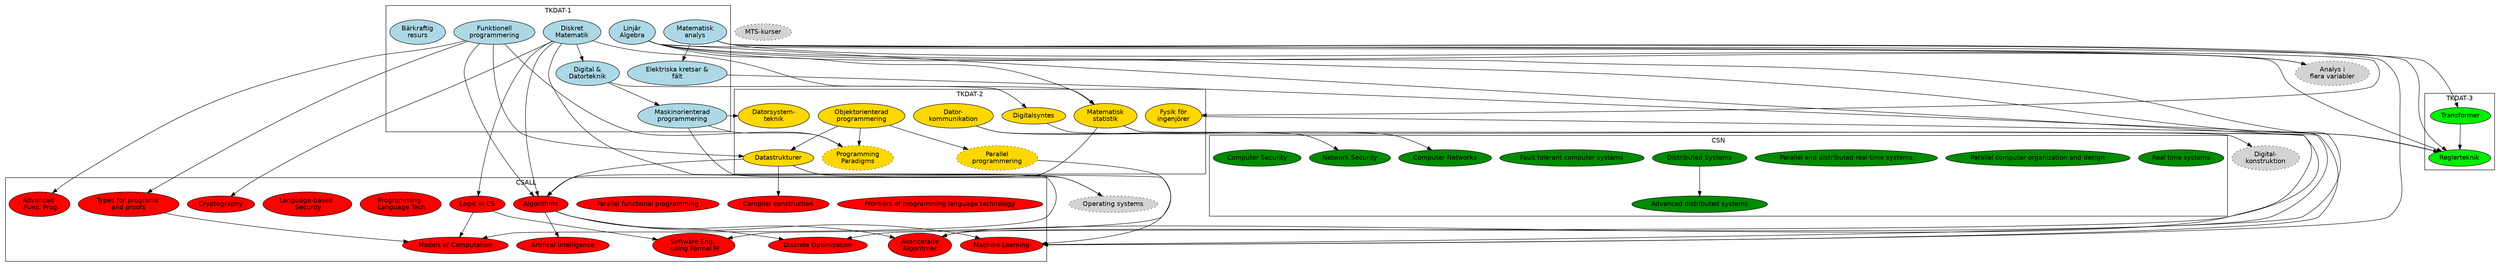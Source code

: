 digraph G
{
	//nodesep=1
	splines=true
	overlap=prism
	node [fontname="DejaVuSans"]
	fontname="DejaVuSans"

	node [style="solid,filled"]



	subgraph cluster_TKDAT1 {
                label = "TKDAT-1"
		rank = same
		node [fillcolor="lightblue"]
		haskell [label = "Funktionell\nprogrammering"]
		diskmat [label = "Diskret\nMatematik"]
		linalg [label = "Linjär\nAlgebra"]
		digodat [label = "Digital &\nDatorteknik"]
		analys [label = "Matematisk\nanalys"]
		mop [label = "Maskinorienterad\nprogrammering"]
		el [label = "Elektriska kretsar &\nfält"]
		barsaft [label = "Bärkraftig\nresurs"]
	}

	diskmat -> digodat
	digodat -> mop
	analys -> el

	subgraph cluster_TKDAT2 {
                label = "TKDAT-2"
		rank = same
		node [fillcolor="gold1"]
		matstat [label = "Matematisk\nstatistik"]
		oop [label = "Objektorienterad\nprogrammering"]
		fysik [label = "Fysik för\ningenjörer"]
		dstrukt [label = "Datastrukturer"]
		syntes [label = "Digitalsyntes"]
		subgraph {
			node [style="dotted, filled"]
			pp [label = "Programming\nParadigms"]
			concurrent [label = "Parallel\nprogrammering"]
		}
		dst [ label = "Datorsystem-\nteknik"]
		datakom [label = "Dator-\nkommunikation"]
	}
	haskell -> pp
	haskell -> dstrukt
	oop -> dstrukt
	oop -> concurrent
	oop -> pp
	mop -> pp
	digodat -> syntes
	mop -> dst
	analys -> fysik
	linalg -> matstat
	diskmat -> matstat

	subgraph cluster_TKDAT3 {
		label = "TKDAT-3"
		rank = same
		node [fillcolor = "green2"]
		tss [label = "Transformer"]
		regler [label = "Reglerteknik"]
	}
	tss -> regler
	analys -> tss
	analys -> regler
	fysik -> regler
	el -> regler
	linalg -> regler

	subgraph cluster_CSALL {
                label = "CSALL"
		rank = same
		node [style ="filled", fillcolor="red"]
		frontProgramming [label="Frontiers of programming language technology"]
		compilerConst [label="Compiler construction"]
		paraFunc [label="Parallel functional programming"]
		advAlg [label = "Avancerade\nAlgoritmer"]
		advFunc [label = "Advanced \n Func. Prog"]
		logik [label = "Logic in CS"]
		prolang [label = "Programming \n Language Tech"]
		ml [label = "Machine Learning"]
		softEng [label ="Software Eng. \n using Formal M"]
		discopt [label = "Discrete Optimization"]
		ai [label ="Artifical Intelligence"]
		models [label ="Models of Computation"]
		langsecurity [label ="Language-based \n Security"]
		types [label = "Types for programs \n and proofs "]
		algoritmer [label ="Algorithms"]
		crypto [label = "Cryptography"]
	}
	diskmat -> models
	logik -> models
	diskmat -> crypto
	haskell -> types
	types -> models
	algoritmer -> discopt
	linalg -> discopt
	concurrent -> softEng
	logik -> softEng
	diskmat -> logik
	matstat -> advAlg
	linalg -> advAlg
	algoritmer -> advAlg
	algoritmer -> ml
	analys -> ml
	matstat -> ml
	linalg -> ml
	haskell -> advFunc
	dstrukt -> ml
	algoritmer -> ai
	dstrukt -> compilerConst

	subgraph cluster_CSN {
		label="CSN"
		rank = same
		node [style="filled",fillcolor="green4"]
		rts [label="Real time systems"]
		parallelOrganization [label="Parallel computer organization and design"]
		parallelRTS [label="Parallel and distributed real-time systems"]
		distSys [label="Distributed Systems"]
		advDistSys [label="Advanced distributed systems"]
		ftcs [label="Fault tolerant computer systems"]
		computerNetworks [label="Computer Networks"]
		networkSecurity [label="Network Security"]
		computerSecurity [label="Computer Security"]
	}

	distSys -> advDistSys
	datakom -> networkSecurity
	datakom -> computerNetworks



   //Valbara
	subgraph {
		node [style="dotted, filled"]
		flervar [label = "Analys i\nflera variabler"]
		digkonstr [label = "Digital-\nkonstruktion"]
		mts [label = "MTS-kurser"]	
		oS [label="Operating systems"]
	}
	syntes -> digkonstr
	linalg -> flervar
	analys -> flervar
	dstrukt -> algoritmer
	haskell -> algoritmer
	diskmat -> algoritmer
	matstat -> algoritmer
	dstrukt -> oS
	mop -> oS

}
